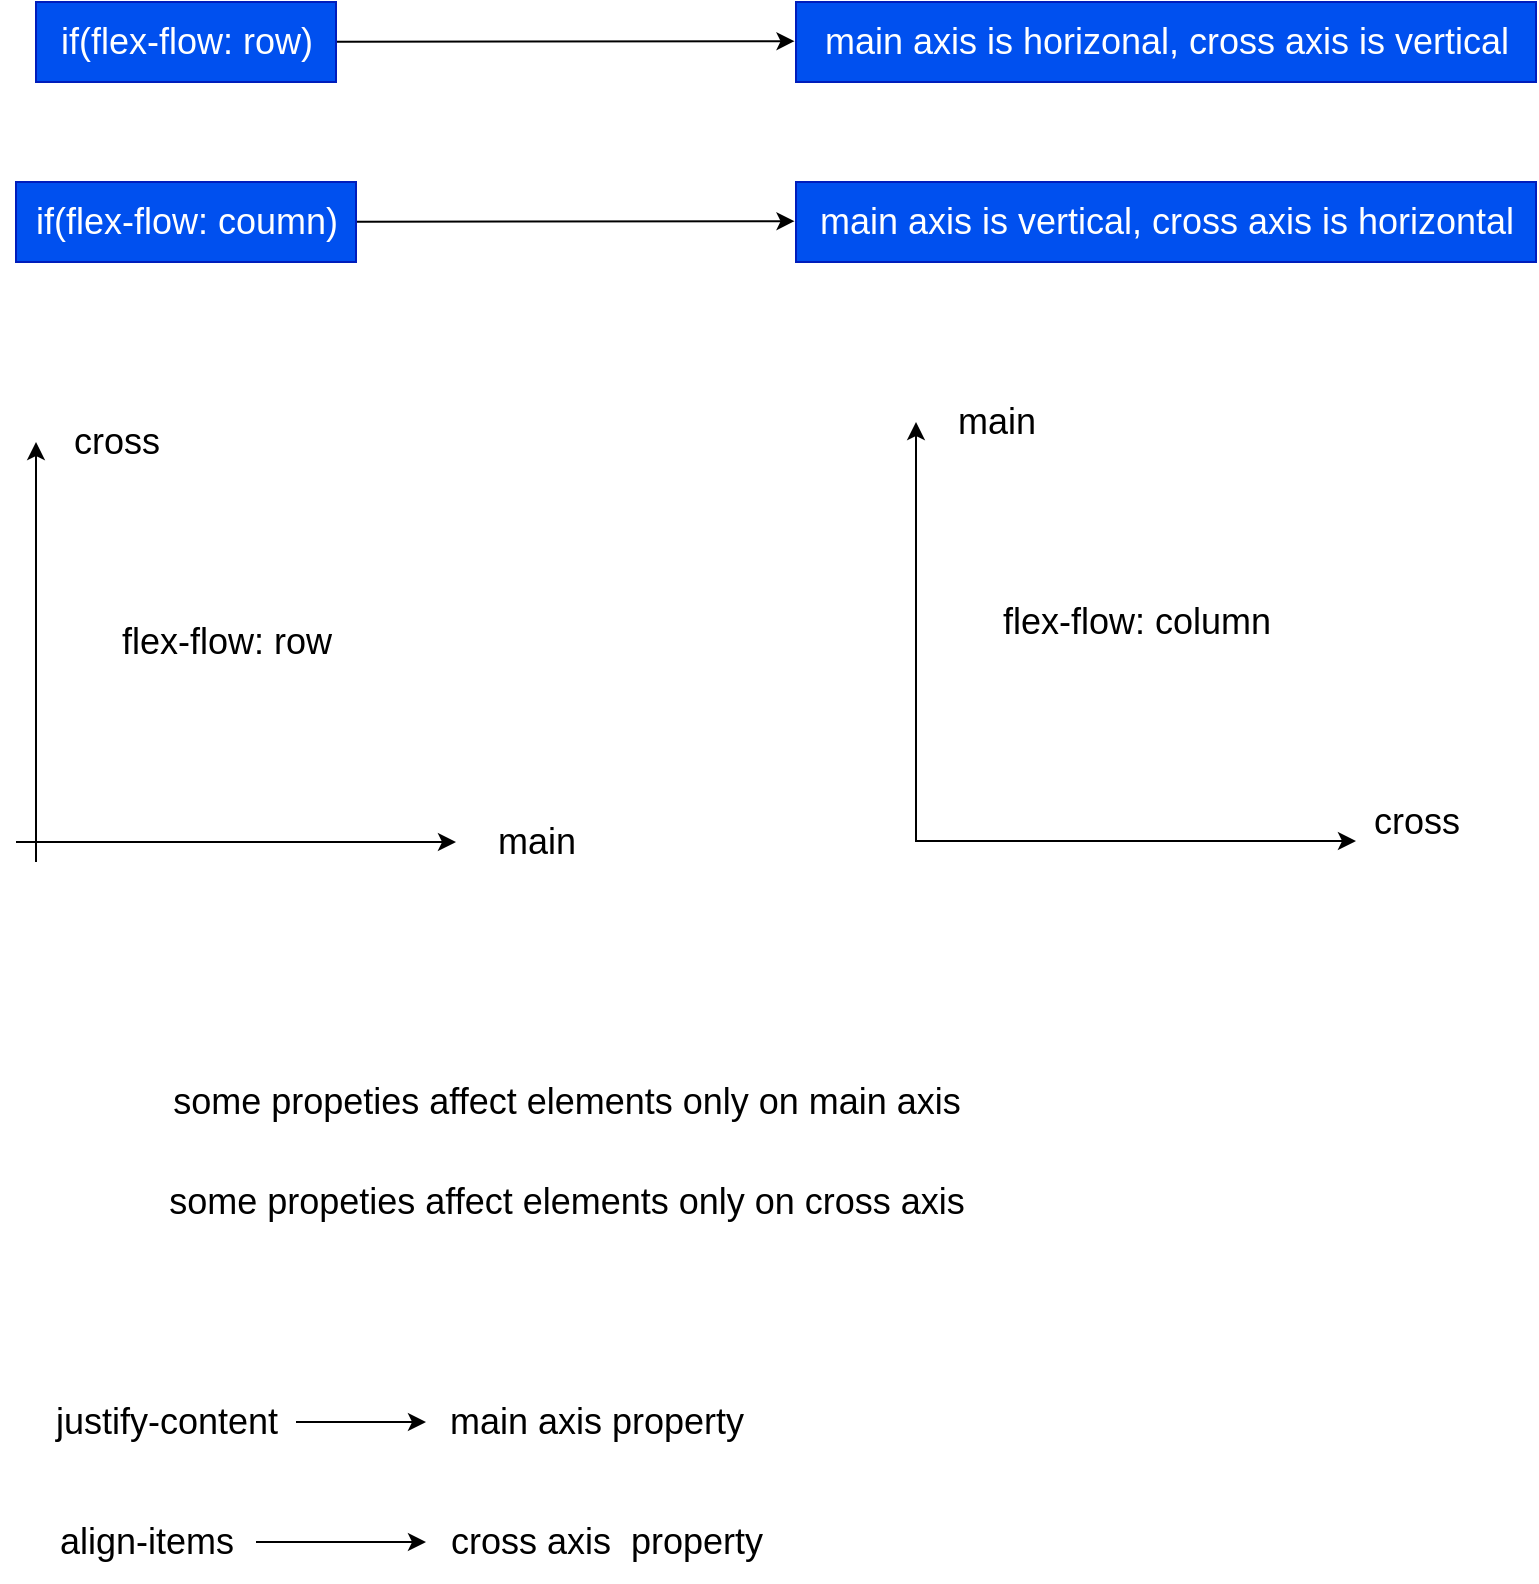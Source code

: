 <mxfile>
    <diagram id="wXSVJGCBm2JIorXnseEo" name="Page-1">
        <mxGraphModel dx="824" dy="594" grid="1" gridSize="10" guides="1" tooltips="1" connect="1" arrows="1" fold="1" page="1" pageScale="1" pageWidth="850" pageHeight="1100" math="0" shadow="0">
            <root>
                <mxCell id="0"/>
                <mxCell id="1" parent="0"/>
                <mxCell id="4" style="edgeStyle=none;html=1;entryX=-0.002;entryY=0.49;entryDx=0;entryDy=0;entryPerimeter=0;fontSize=18;" edge="1" parent="1" source="2" target="3">
                    <mxGeometry relative="1" as="geometry"/>
                </mxCell>
                <mxCell id="2" value="&lt;span style=&quot;font-size: 18px;&quot;&gt;if(flex-flow: row)&lt;/span&gt;" style="text;html=1;align=center;verticalAlign=middle;resizable=0;points=[];autosize=1;strokeColor=#001DBC;fillColor=#0050ef;fontColor=#ffffff;" vertex="1" parent="1">
                    <mxGeometry x="30" y="50" width="150" height="40" as="geometry"/>
                </mxCell>
                <mxCell id="3" value="main axis is horizonal, cross axis is vertical" style="text;html=1;align=center;verticalAlign=middle;resizable=0;points=[];autosize=1;strokeColor=#001DBC;fillColor=#0050ef;fontSize=18;fontColor=#ffffff;" vertex="1" parent="1">
                    <mxGeometry x="410" y="50" width="370" height="40" as="geometry"/>
                </mxCell>
                <mxCell id="5" style="edgeStyle=none;html=1;entryX=-0.002;entryY=0.49;entryDx=0;entryDy=0;entryPerimeter=0;fontSize=18;" edge="1" source="6" target="7" parent="1">
                    <mxGeometry relative="1" as="geometry"/>
                </mxCell>
                <mxCell id="6" value="&lt;span style=&quot;font-size: 18px;&quot;&gt;if(flex-flow: coumn)&lt;/span&gt;" style="text;html=1;align=center;verticalAlign=middle;resizable=0;points=[];autosize=1;strokeColor=#001DBC;fillColor=#0050ef;fontColor=#ffffff;" vertex="1" parent="1">
                    <mxGeometry x="20" y="140" width="170" height="40" as="geometry"/>
                </mxCell>
                <mxCell id="7" value="main axis is vertical, cross axis is horizontal" style="text;html=1;align=center;verticalAlign=middle;resizable=0;points=[];autosize=1;strokeColor=#001DBC;fillColor=#0050ef;fontSize=18;fontColor=#ffffff;" vertex="1" parent="1">
                    <mxGeometry x="410" y="140" width="370" height="40" as="geometry"/>
                </mxCell>
                <mxCell id="9" value="" style="endArrow=classic;html=1;fontSize=18;" edge="1" parent="1">
                    <mxGeometry width="50" height="50" relative="1" as="geometry">
                        <mxPoint x="20" y="470" as="sourcePoint"/>
                        <mxPoint x="240" y="470" as="targetPoint"/>
                    </mxGeometry>
                </mxCell>
                <mxCell id="10" value="" style="endArrow=classic;html=1;fontSize=18;" edge="1" parent="1">
                    <mxGeometry width="50" height="50" relative="1" as="geometry">
                        <mxPoint x="30" y="480" as="sourcePoint"/>
                        <mxPoint x="30" y="270" as="targetPoint"/>
                    </mxGeometry>
                </mxCell>
                <mxCell id="11" value="main" style="text;html=1;align=center;verticalAlign=middle;resizable=0;points=[];autosize=1;strokeColor=none;fillColor=none;fontSize=18;" vertex="1" parent="1">
                    <mxGeometry x="250" y="450" width="60" height="40" as="geometry"/>
                </mxCell>
                <mxCell id="12" value="cross" style="text;html=1;align=center;verticalAlign=middle;resizable=0;points=[];autosize=1;strokeColor=none;fillColor=none;fontSize=18;" vertex="1" parent="1">
                    <mxGeometry x="35" y="250" width="70" height="40" as="geometry"/>
                </mxCell>
                <mxCell id="17" value="" style="endArrow=classic;html=1;fontSize=18;" edge="1" parent="1">
                    <mxGeometry width="50" height="50" relative="1" as="geometry">
                        <mxPoint x="470" y="470" as="sourcePoint"/>
                        <mxPoint x="470" y="260" as="targetPoint"/>
                    </mxGeometry>
                </mxCell>
                <mxCell id="18" value="cross" style="text;html=1;align=center;verticalAlign=middle;resizable=0;points=[];autosize=1;strokeColor=none;fillColor=none;fontSize=18;" vertex="1" parent="1">
                    <mxGeometry x="685" y="440" width="70" height="40" as="geometry"/>
                </mxCell>
                <mxCell id="19" value="main" style="text;html=1;align=center;verticalAlign=middle;resizable=0;points=[];autosize=1;strokeColor=none;fillColor=none;fontSize=18;" vertex="1" parent="1">
                    <mxGeometry x="480" y="240" width="60" height="40" as="geometry"/>
                </mxCell>
                <mxCell id="20" value="" style="endArrow=classic;html=1;fontSize=18;" edge="1" parent="1">
                    <mxGeometry width="50" height="50" relative="1" as="geometry">
                        <mxPoint x="470" y="469.5" as="sourcePoint"/>
                        <mxPoint x="690" y="469.5" as="targetPoint"/>
                    </mxGeometry>
                </mxCell>
                <mxCell id="21" value="flex-flow: column" style="text;html=1;align=center;verticalAlign=middle;resizable=0;points=[];autosize=1;strokeColor=none;fillColor=none;fontSize=18;" vertex="1" parent="1">
                    <mxGeometry x="500" y="340" width="160" height="40" as="geometry"/>
                </mxCell>
                <mxCell id="22" value="flex-flow: row" style="text;html=1;align=center;verticalAlign=middle;resizable=0;points=[];autosize=1;strokeColor=none;fillColor=none;fontSize=18;" vertex="1" parent="1">
                    <mxGeometry x="60" y="350" width="130" height="40" as="geometry"/>
                </mxCell>
                <mxCell id="23" value="some propeties affect elements only on main axis" style="text;html=1;align=center;verticalAlign=middle;resizable=0;points=[];autosize=1;strokeColor=none;fillColor=none;fontSize=18;" vertex="1" parent="1">
                    <mxGeometry x="85" y="580" width="420" height="40" as="geometry"/>
                </mxCell>
                <mxCell id="24" value="some propeties affect elements only on cross axis" style="text;html=1;align=center;verticalAlign=middle;resizable=0;points=[];autosize=1;strokeColor=none;fillColor=none;fontSize=18;" vertex="1" parent="1">
                    <mxGeometry x="85" y="630" width="420" height="40" as="geometry"/>
                </mxCell>
                <mxCell id="29" style="edgeStyle=none;html=1;fontSize=18;" edge="1" parent="1" source="25" target="27">
                    <mxGeometry relative="1" as="geometry"/>
                </mxCell>
                <mxCell id="25" value="justify-content" style="text;html=1;align=center;verticalAlign=middle;resizable=0;points=[];autosize=1;strokeColor=none;fillColor=none;fontSize=18;" vertex="1" parent="1">
                    <mxGeometry x="30" y="740" width="130" height="40" as="geometry"/>
                </mxCell>
                <mxCell id="30" style="edgeStyle=none;html=1;fontSize=18;" edge="1" parent="1" source="26" target="28">
                    <mxGeometry relative="1" as="geometry"/>
                </mxCell>
                <mxCell id="26" value="align-items" style="text;html=1;align=center;verticalAlign=middle;resizable=0;points=[];autosize=1;strokeColor=none;fillColor=none;fontSize=18;" vertex="1" parent="1">
                    <mxGeometry x="30" y="800" width="110" height="40" as="geometry"/>
                </mxCell>
                <mxCell id="27" value="main axis property" style="text;html=1;align=center;verticalAlign=middle;resizable=0;points=[];autosize=1;strokeColor=none;fillColor=none;fontSize=18;" vertex="1" parent="1">
                    <mxGeometry x="225" y="740" width="170" height="40" as="geometry"/>
                </mxCell>
                <mxCell id="28" value="cross axis&amp;nbsp; property" style="text;html=1;align=center;verticalAlign=middle;resizable=0;points=[];autosize=1;strokeColor=none;fillColor=none;fontSize=18;" vertex="1" parent="1">
                    <mxGeometry x="225" y="800" width="180" height="40" as="geometry"/>
                </mxCell>
            </root>
        </mxGraphModel>
    </diagram>
    <diagram id="i76a7v38P_eOE3WCCVqA" name="Page-2">
        <mxGraphModel dx="824" dy="594" grid="1" gridSize="10" guides="1" tooltips="1" connect="1" arrows="1" fold="1" page="1" pageScale="1" pageWidth="850" pageHeight="1100" math="0" shadow="0">
            <root>
                <mxCell id="0"/>
                <mxCell id="1" parent="0"/>
                <mxCell id="xSvMd361Q48W6bCtAirG-1" value="justify-content" style="text;html=1;align=center;verticalAlign=middle;resizable=0;points=[];autosize=1;strokeColor=none;fillColor=none;fontSize=18;" vertex="1" parent="1">
                    <mxGeometry x="390" y="60" width="130" height="40" as="geometry"/>
                </mxCell>
                <mxCell id="xSvMd361Q48W6bCtAirG-5" value="" style="whiteSpace=wrap;html=1;aspect=fixed;fontSize=18;" vertex="1" parent="1">
                    <mxGeometry x="300" y="130" width="350" height="350" as="geometry"/>
                </mxCell>
                <mxCell id="xSvMd361Q48W6bCtAirG-6" value="" style="whiteSpace=wrap;html=1;aspect=fixed;fontSize=18;fillColor=#60a917;fontColor=#ffffff;strokeColor=#2D7600;" vertex="1" parent="1">
                    <mxGeometry x="330" y="400" width="80" height="80" as="geometry"/>
                </mxCell>
                <mxCell id="xSvMd361Q48W6bCtAirG-7" value="" style="whiteSpace=wrap;html=1;aspect=fixed;fontSize=18;fillColor=#60a917;fontColor=#ffffff;strokeColor=#2D7600;" vertex="1" parent="1">
                    <mxGeometry x="440" y="400" width="80" height="80" as="geometry"/>
                </mxCell>
                <mxCell id="xSvMd361Q48W6bCtAirG-8" value="" style="whiteSpace=wrap;html=1;aspect=fixed;fontSize=18;fillColor=#60a917;fontColor=#ffffff;strokeColor=#2D7600;" vertex="1" parent="1">
                    <mxGeometry x="550" y="400" width="80" height="80" as="geometry"/>
                </mxCell>
            </root>
        </mxGraphModel>
    </diagram>
</mxfile>